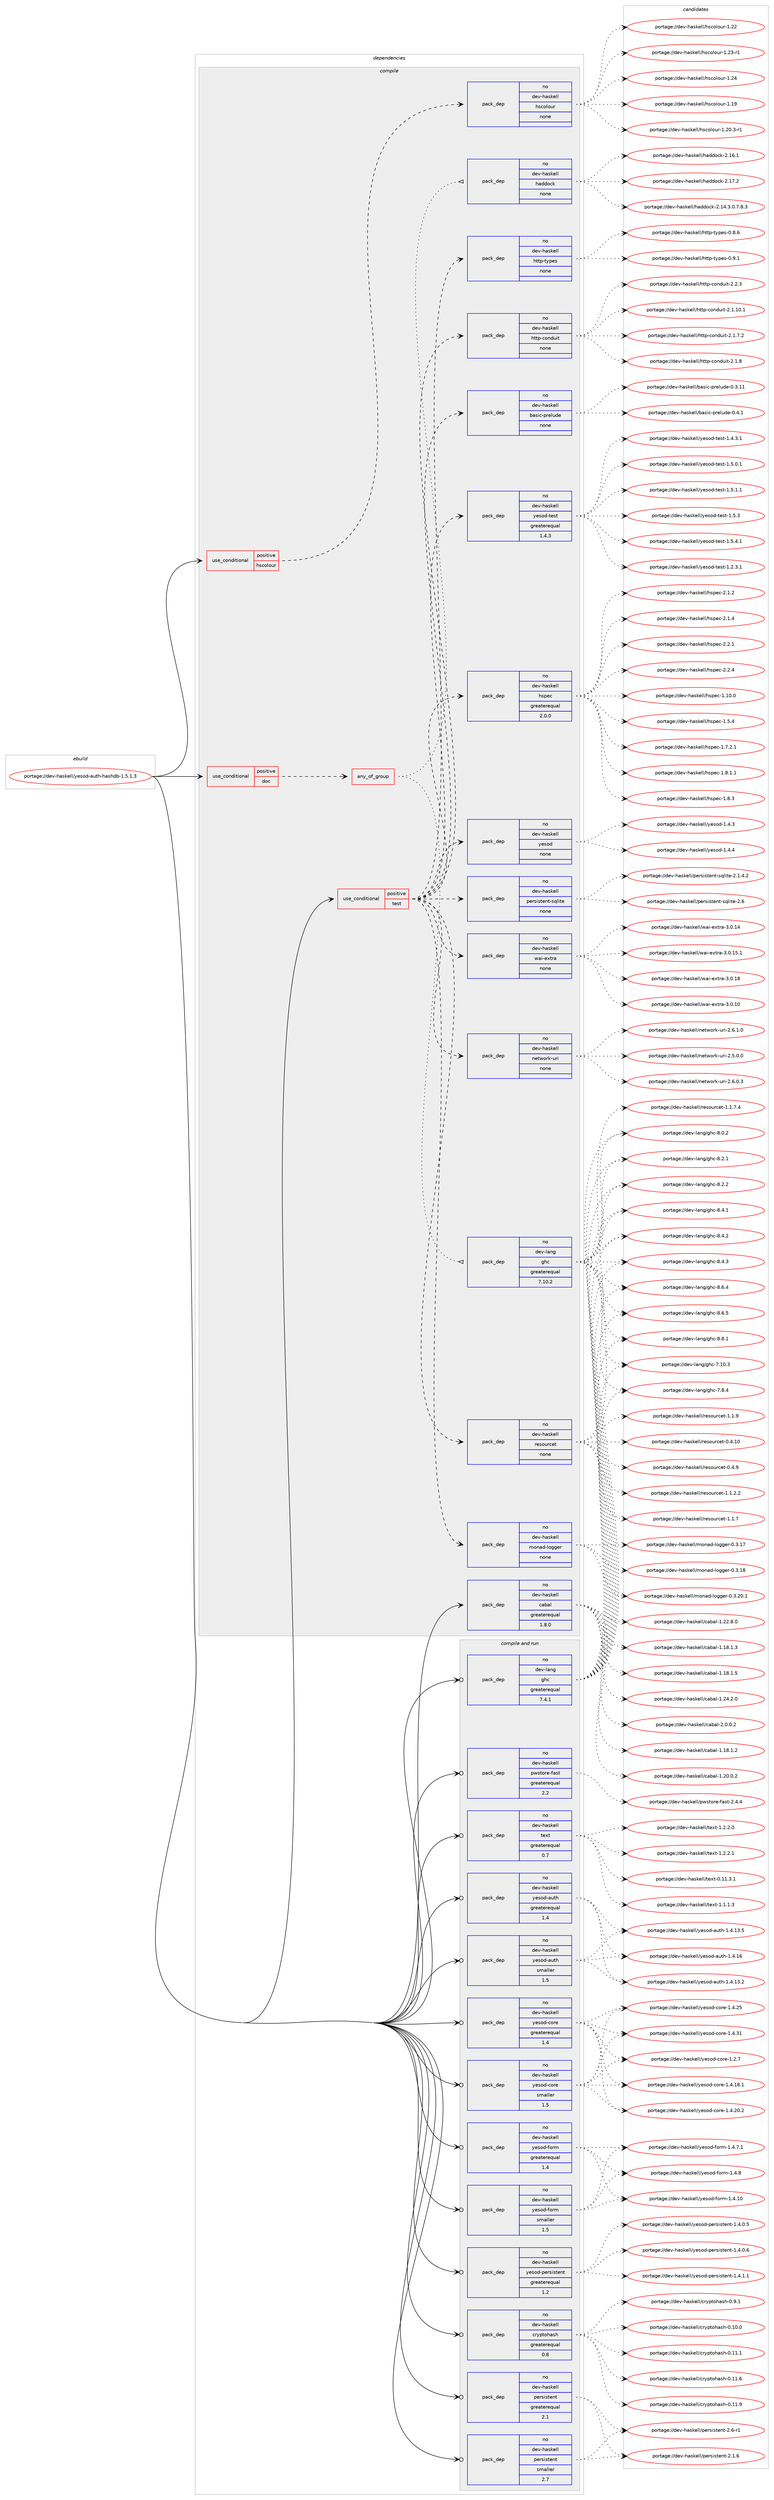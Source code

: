 digraph prolog {

# *************
# Graph options
# *************

newrank=true;
concentrate=true;
compound=true;
graph [rankdir=LR,fontname=Helvetica,fontsize=10,ranksep=1.5];#, ranksep=2.5, nodesep=0.2];
edge  [arrowhead=vee];
node  [fontname=Helvetica,fontsize=10];

# **********
# The ebuild
# **********

subgraph cluster_leftcol {
color=gray;
rank=same;
label=<<i>ebuild</i>>;
id [label="portage://dev-haskell/yesod-auth-hashdb-1.5.1.3", color=red, width=4, href="../dev-haskell/yesod-auth-hashdb-1.5.1.3.svg"];
}

# ****************
# The dependencies
# ****************

subgraph cluster_midcol {
color=gray;
label=<<i>dependencies</i>>;
subgraph cluster_compile {
fillcolor="#eeeeee";
style=filled;
label=<<i>compile</i>>;
subgraph cond17787 {
dependency84401 [label=<<TABLE BORDER="0" CELLBORDER="1" CELLSPACING="0" CELLPADDING="4"><TR><TD ROWSPAN="3" CELLPADDING="10">use_conditional</TD></TR><TR><TD>positive</TD></TR><TR><TD>doc</TD></TR></TABLE>>, shape=none, color=red];
subgraph any2613 {
dependency84402 [label=<<TABLE BORDER="0" CELLBORDER="1" CELLSPACING="0" CELLPADDING="4"><TR><TD CELLPADDING="10">any_of_group</TD></TR></TABLE>>, shape=none, color=red];subgraph pack63944 {
dependency84403 [label=<<TABLE BORDER="0" CELLBORDER="1" CELLSPACING="0" CELLPADDING="4" WIDTH="220"><TR><TD ROWSPAN="6" CELLPADDING="30">pack_dep</TD></TR><TR><TD WIDTH="110">no</TD></TR><TR><TD>dev-haskell</TD></TR><TR><TD>haddock</TD></TR><TR><TD>none</TD></TR><TR><TD></TD></TR></TABLE>>, shape=none, color=blue];
}
dependency84402:e -> dependency84403:w [weight=20,style="dotted",arrowhead="oinv"];
subgraph pack63945 {
dependency84404 [label=<<TABLE BORDER="0" CELLBORDER="1" CELLSPACING="0" CELLPADDING="4" WIDTH="220"><TR><TD ROWSPAN="6" CELLPADDING="30">pack_dep</TD></TR><TR><TD WIDTH="110">no</TD></TR><TR><TD>dev-lang</TD></TR><TR><TD>ghc</TD></TR><TR><TD>greaterequal</TD></TR><TR><TD>7.10.2</TD></TR></TABLE>>, shape=none, color=blue];
}
dependency84402:e -> dependency84404:w [weight=20,style="dotted",arrowhead="oinv"];
}
dependency84401:e -> dependency84402:w [weight=20,style="dashed",arrowhead="vee"];
}
id:e -> dependency84401:w [weight=20,style="solid",arrowhead="vee"];
subgraph cond17788 {
dependency84405 [label=<<TABLE BORDER="0" CELLBORDER="1" CELLSPACING="0" CELLPADDING="4"><TR><TD ROWSPAN="3" CELLPADDING="10">use_conditional</TD></TR><TR><TD>positive</TD></TR><TR><TD>hscolour</TD></TR></TABLE>>, shape=none, color=red];
subgraph pack63946 {
dependency84406 [label=<<TABLE BORDER="0" CELLBORDER="1" CELLSPACING="0" CELLPADDING="4" WIDTH="220"><TR><TD ROWSPAN="6" CELLPADDING="30">pack_dep</TD></TR><TR><TD WIDTH="110">no</TD></TR><TR><TD>dev-haskell</TD></TR><TR><TD>hscolour</TD></TR><TR><TD>none</TD></TR><TR><TD></TD></TR></TABLE>>, shape=none, color=blue];
}
dependency84405:e -> dependency84406:w [weight=20,style="dashed",arrowhead="vee"];
}
id:e -> dependency84405:w [weight=20,style="solid",arrowhead="vee"];
subgraph cond17789 {
dependency84407 [label=<<TABLE BORDER="0" CELLBORDER="1" CELLSPACING="0" CELLPADDING="4"><TR><TD ROWSPAN="3" CELLPADDING="10">use_conditional</TD></TR><TR><TD>positive</TD></TR><TR><TD>test</TD></TR></TABLE>>, shape=none, color=red];
subgraph pack63947 {
dependency84408 [label=<<TABLE BORDER="0" CELLBORDER="1" CELLSPACING="0" CELLPADDING="4" WIDTH="220"><TR><TD ROWSPAN="6" CELLPADDING="30">pack_dep</TD></TR><TR><TD WIDTH="110">no</TD></TR><TR><TD>dev-haskell</TD></TR><TR><TD>basic-prelude</TD></TR><TR><TD>none</TD></TR><TR><TD></TD></TR></TABLE>>, shape=none, color=blue];
}
dependency84407:e -> dependency84408:w [weight=20,style="dashed",arrowhead="vee"];
subgraph pack63948 {
dependency84409 [label=<<TABLE BORDER="0" CELLBORDER="1" CELLSPACING="0" CELLPADDING="4" WIDTH="220"><TR><TD ROWSPAN="6" CELLPADDING="30">pack_dep</TD></TR><TR><TD WIDTH="110">no</TD></TR><TR><TD>dev-haskell</TD></TR><TR><TD>hspec</TD></TR><TR><TD>greaterequal</TD></TR><TR><TD>2.0.0</TD></TR></TABLE>>, shape=none, color=blue];
}
dependency84407:e -> dependency84409:w [weight=20,style="dashed",arrowhead="vee"];
subgraph pack63949 {
dependency84410 [label=<<TABLE BORDER="0" CELLBORDER="1" CELLSPACING="0" CELLPADDING="4" WIDTH="220"><TR><TD ROWSPAN="6" CELLPADDING="30">pack_dep</TD></TR><TR><TD WIDTH="110">no</TD></TR><TR><TD>dev-haskell</TD></TR><TR><TD>http-conduit</TD></TR><TR><TD>none</TD></TR><TR><TD></TD></TR></TABLE>>, shape=none, color=blue];
}
dependency84407:e -> dependency84410:w [weight=20,style="dashed",arrowhead="vee"];
subgraph pack63950 {
dependency84411 [label=<<TABLE BORDER="0" CELLBORDER="1" CELLSPACING="0" CELLPADDING="4" WIDTH="220"><TR><TD ROWSPAN="6" CELLPADDING="30">pack_dep</TD></TR><TR><TD WIDTH="110">no</TD></TR><TR><TD>dev-haskell</TD></TR><TR><TD>http-types</TD></TR><TR><TD>none</TD></TR><TR><TD></TD></TR></TABLE>>, shape=none, color=blue];
}
dependency84407:e -> dependency84411:w [weight=20,style="dashed",arrowhead="vee"];
subgraph pack63951 {
dependency84412 [label=<<TABLE BORDER="0" CELLBORDER="1" CELLSPACING="0" CELLPADDING="4" WIDTH="220"><TR><TD ROWSPAN="6" CELLPADDING="30">pack_dep</TD></TR><TR><TD WIDTH="110">no</TD></TR><TR><TD>dev-haskell</TD></TR><TR><TD>monad-logger</TD></TR><TR><TD>none</TD></TR><TR><TD></TD></TR></TABLE>>, shape=none, color=blue];
}
dependency84407:e -> dependency84412:w [weight=20,style="dashed",arrowhead="vee"];
subgraph pack63952 {
dependency84413 [label=<<TABLE BORDER="0" CELLBORDER="1" CELLSPACING="0" CELLPADDING="4" WIDTH="220"><TR><TD ROWSPAN="6" CELLPADDING="30">pack_dep</TD></TR><TR><TD WIDTH="110">no</TD></TR><TR><TD>dev-haskell</TD></TR><TR><TD>network-uri</TD></TR><TR><TD>none</TD></TR><TR><TD></TD></TR></TABLE>>, shape=none, color=blue];
}
dependency84407:e -> dependency84413:w [weight=20,style="dashed",arrowhead="vee"];
subgraph pack63953 {
dependency84414 [label=<<TABLE BORDER="0" CELLBORDER="1" CELLSPACING="0" CELLPADDING="4" WIDTH="220"><TR><TD ROWSPAN="6" CELLPADDING="30">pack_dep</TD></TR><TR><TD WIDTH="110">no</TD></TR><TR><TD>dev-haskell</TD></TR><TR><TD>persistent-sqlite</TD></TR><TR><TD>none</TD></TR><TR><TD></TD></TR></TABLE>>, shape=none, color=blue];
}
dependency84407:e -> dependency84414:w [weight=20,style="dashed",arrowhead="vee"];
subgraph pack63954 {
dependency84415 [label=<<TABLE BORDER="0" CELLBORDER="1" CELLSPACING="0" CELLPADDING="4" WIDTH="220"><TR><TD ROWSPAN="6" CELLPADDING="30">pack_dep</TD></TR><TR><TD WIDTH="110">no</TD></TR><TR><TD>dev-haskell</TD></TR><TR><TD>resourcet</TD></TR><TR><TD>none</TD></TR><TR><TD></TD></TR></TABLE>>, shape=none, color=blue];
}
dependency84407:e -> dependency84415:w [weight=20,style="dashed",arrowhead="vee"];
subgraph pack63955 {
dependency84416 [label=<<TABLE BORDER="0" CELLBORDER="1" CELLSPACING="0" CELLPADDING="4" WIDTH="220"><TR><TD ROWSPAN="6" CELLPADDING="30">pack_dep</TD></TR><TR><TD WIDTH="110">no</TD></TR><TR><TD>dev-haskell</TD></TR><TR><TD>wai-extra</TD></TR><TR><TD>none</TD></TR><TR><TD></TD></TR></TABLE>>, shape=none, color=blue];
}
dependency84407:e -> dependency84416:w [weight=20,style="dashed",arrowhead="vee"];
subgraph pack63956 {
dependency84417 [label=<<TABLE BORDER="0" CELLBORDER="1" CELLSPACING="0" CELLPADDING="4" WIDTH="220"><TR><TD ROWSPAN="6" CELLPADDING="30">pack_dep</TD></TR><TR><TD WIDTH="110">no</TD></TR><TR><TD>dev-haskell</TD></TR><TR><TD>yesod</TD></TR><TR><TD>none</TD></TR><TR><TD></TD></TR></TABLE>>, shape=none, color=blue];
}
dependency84407:e -> dependency84417:w [weight=20,style="dashed",arrowhead="vee"];
subgraph pack63957 {
dependency84418 [label=<<TABLE BORDER="0" CELLBORDER="1" CELLSPACING="0" CELLPADDING="4" WIDTH="220"><TR><TD ROWSPAN="6" CELLPADDING="30">pack_dep</TD></TR><TR><TD WIDTH="110">no</TD></TR><TR><TD>dev-haskell</TD></TR><TR><TD>yesod-test</TD></TR><TR><TD>greaterequal</TD></TR><TR><TD>1.4.3</TD></TR></TABLE>>, shape=none, color=blue];
}
dependency84407:e -> dependency84418:w [weight=20,style="dashed",arrowhead="vee"];
}
id:e -> dependency84407:w [weight=20,style="solid",arrowhead="vee"];
subgraph pack63958 {
dependency84419 [label=<<TABLE BORDER="0" CELLBORDER="1" CELLSPACING="0" CELLPADDING="4" WIDTH="220"><TR><TD ROWSPAN="6" CELLPADDING="30">pack_dep</TD></TR><TR><TD WIDTH="110">no</TD></TR><TR><TD>dev-haskell</TD></TR><TR><TD>cabal</TD></TR><TR><TD>greaterequal</TD></TR><TR><TD>1.8.0</TD></TR></TABLE>>, shape=none, color=blue];
}
id:e -> dependency84419:w [weight=20,style="solid",arrowhead="vee"];
}
subgraph cluster_compileandrun {
fillcolor="#eeeeee";
style=filled;
label=<<i>compile and run</i>>;
subgraph pack63959 {
dependency84420 [label=<<TABLE BORDER="0" CELLBORDER="1" CELLSPACING="0" CELLPADDING="4" WIDTH="220"><TR><TD ROWSPAN="6" CELLPADDING="30">pack_dep</TD></TR><TR><TD WIDTH="110">no</TD></TR><TR><TD>dev-haskell</TD></TR><TR><TD>cryptohash</TD></TR><TR><TD>greaterequal</TD></TR><TR><TD>0.8</TD></TR></TABLE>>, shape=none, color=blue];
}
id:e -> dependency84420:w [weight=20,style="solid",arrowhead="odotvee"];
subgraph pack63960 {
dependency84421 [label=<<TABLE BORDER="0" CELLBORDER="1" CELLSPACING="0" CELLPADDING="4" WIDTH="220"><TR><TD ROWSPAN="6" CELLPADDING="30">pack_dep</TD></TR><TR><TD WIDTH="110">no</TD></TR><TR><TD>dev-haskell</TD></TR><TR><TD>persistent</TD></TR><TR><TD>greaterequal</TD></TR><TR><TD>2.1</TD></TR></TABLE>>, shape=none, color=blue];
}
id:e -> dependency84421:w [weight=20,style="solid",arrowhead="odotvee"];
subgraph pack63961 {
dependency84422 [label=<<TABLE BORDER="0" CELLBORDER="1" CELLSPACING="0" CELLPADDING="4" WIDTH="220"><TR><TD ROWSPAN="6" CELLPADDING="30">pack_dep</TD></TR><TR><TD WIDTH="110">no</TD></TR><TR><TD>dev-haskell</TD></TR><TR><TD>persistent</TD></TR><TR><TD>smaller</TD></TR><TR><TD>2.7</TD></TR></TABLE>>, shape=none, color=blue];
}
id:e -> dependency84422:w [weight=20,style="solid",arrowhead="odotvee"];
subgraph pack63962 {
dependency84423 [label=<<TABLE BORDER="0" CELLBORDER="1" CELLSPACING="0" CELLPADDING="4" WIDTH="220"><TR><TD ROWSPAN="6" CELLPADDING="30">pack_dep</TD></TR><TR><TD WIDTH="110">no</TD></TR><TR><TD>dev-haskell</TD></TR><TR><TD>pwstore-fast</TD></TR><TR><TD>greaterequal</TD></TR><TR><TD>2.2</TD></TR></TABLE>>, shape=none, color=blue];
}
id:e -> dependency84423:w [weight=20,style="solid",arrowhead="odotvee"];
subgraph pack63963 {
dependency84424 [label=<<TABLE BORDER="0" CELLBORDER="1" CELLSPACING="0" CELLPADDING="4" WIDTH="220"><TR><TD ROWSPAN="6" CELLPADDING="30">pack_dep</TD></TR><TR><TD WIDTH="110">no</TD></TR><TR><TD>dev-haskell</TD></TR><TR><TD>text</TD></TR><TR><TD>greaterequal</TD></TR><TR><TD>0.7</TD></TR></TABLE>>, shape=none, color=blue];
}
id:e -> dependency84424:w [weight=20,style="solid",arrowhead="odotvee"];
subgraph pack63964 {
dependency84425 [label=<<TABLE BORDER="0" CELLBORDER="1" CELLSPACING="0" CELLPADDING="4" WIDTH="220"><TR><TD ROWSPAN="6" CELLPADDING="30">pack_dep</TD></TR><TR><TD WIDTH="110">no</TD></TR><TR><TD>dev-haskell</TD></TR><TR><TD>yesod-auth</TD></TR><TR><TD>greaterequal</TD></TR><TR><TD>1.4</TD></TR></TABLE>>, shape=none, color=blue];
}
id:e -> dependency84425:w [weight=20,style="solid",arrowhead="odotvee"];
subgraph pack63965 {
dependency84426 [label=<<TABLE BORDER="0" CELLBORDER="1" CELLSPACING="0" CELLPADDING="4" WIDTH="220"><TR><TD ROWSPAN="6" CELLPADDING="30">pack_dep</TD></TR><TR><TD WIDTH="110">no</TD></TR><TR><TD>dev-haskell</TD></TR><TR><TD>yesod-auth</TD></TR><TR><TD>smaller</TD></TR><TR><TD>1.5</TD></TR></TABLE>>, shape=none, color=blue];
}
id:e -> dependency84426:w [weight=20,style="solid",arrowhead="odotvee"];
subgraph pack63966 {
dependency84427 [label=<<TABLE BORDER="0" CELLBORDER="1" CELLSPACING="0" CELLPADDING="4" WIDTH="220"><TR><TD ROWSPAN="6" CELLPADDING="30">pack_dep</TD></TR><TR><TD WIDTH="110">no</TD></TR><TR><TD>dev-haskell</TD></TR><TR><TD>yesod-core</TD></TR><TR><TD>greaterequal</TD></TR><TR><TD>1.4</TD></TR></TABLE>>, shape=none, color=blue];
}
id:e -> dependency84427:w [weight=20,style="solid",arrowhead="odotvee"];
subgraph pack63967 {
dependency84428 [label=<<TABLE BORDER="0" CELLBORDER="1" CELLSPACING="0" CELLPADDING="4" WIDTH="220"><TR><TD ROWSPAN="6" CELLPADDING="30">pack_dep</TD></TR><TR><TD WIDTH="110">no</TD></TR><TR><TD>dev-haskell</TD></TR><TR><TD>yesod-core</TD></TR><TR><TD>smaller</TD></TR><TR><TD>1.5</TD></TR></TABLE>>, shape=none, color=blue];
}
id:e -> dependency84428:w [weight=20,style="solid",arrowhead="odotvee"];
subgraph pack63968 {
dependency84429 [label=<<TABLE BORDER="0" CELLBORDER="1" CELLSPACING="0" CELLPADDING="4" WIDTH="220"><TR><TD ROWSPAN="6" CELLPADDING="30">pack_dep</TD></TR><TR><TD WIDTH="110">no</TD></TR><TR><TD>dev-haskell</TD></TR><TR><TD>yesod-form</TD></TR><TR><TD>greaterequal</TD></TR><TR><TD>1.4</TD></TR></TABLE>>, shape=none, color=blue];
}
id:e -> dependency84429:w [weight=20,style="solid",arrowhead="odotvee"];
subgraph pack63969 {
dependency84430 [label=<<TABLE BORDER="0" CELLBORDER="1" CELLSPACING="0" CELLPADDING="4" WIDTH="220"><TR><TD ROWSPAN="6" CELLPADDING="30">pack_dep</TD></TR><TR><TD WIDTH="110">no</TD></TR><TR><TD>dev-haskell</TD></TR><TR><TD>yesod-form</TD></TR><TR><TD>smaller</TD></TR><TR><TD>1.5</TD></TR></TABLE>>, shape=none, color=blue];
}
id:e -> dependency84430:w [weight=20,style="solid",arrowhead="odotvee"];
subgraph pack63970 {
dependency84431 [label=<<TABLE BORDER="0" CELLBORDER="1" CELLSPACING="0" CELLPADDING="4" WIDTH="220"><TR><TD ROWSPAN="6" CELLPADDING="30">pack_dep</TD></TR><TR><TD WIDTH="110">no</TD></TR><TR><TD>dev-haskell</TD></TR><TR><TD>yesod-persistent</TD></TR><TR><TD>greaterequal</TD></TR><TR><TD>1.2</TD></TR></TABLE>>, shape=none, color=blue];
}
id:e -> dependency84431:w [weight=20,style="solid",arrowhead="odotvee"];
subgraph pack63971 {
dependency84432 [label=<<TABLE BORDER="0" CELLBORDER="1" CELLSPACING="0" CELLPADDING="4" WIDTH="220"><TR><TD ROWSPAN="6" CELLPADDING="30">pack_dep</TD></TR><TR><TD WIDTH="110">no</TD></TR><TR><TD>dev-lang</TD></TR><TR><TD>ghc</TD></TR><TR><TD>greaterequal</TD></TR><TR><TD>7.4.1</TD></TR></TABLE>>, shape=none, color=blue];
}
id:e -> dependency84432:w [weight=20,style="solid",arrowhead="odotvee"];
}
subgraph cluster_run {
fillcolor="#eeeeee";
style=filled;
label=<<i>run</i>>;
}
}

# **************
# The candidates
# **************

subgraph cluster_choices {
rank=same;
color=gray;
label=<<i>candidates</i>>;

subgraph choice63944 {
color=black;
nodesep=1;
choiceportage1001011184510497115107101108108471049710010011199107455046495246514648465546564651 [label="portage://dev-haskell/haddock-2.14.3.0.7.8.3", color=red, width=4,href="../dev-haskell/haddock-2.14.3.0.7.8.3.svg"];
choiceportage100101118451049711510710110810847104971001001119910745504649544649 [label="portage://dev-haskell/haddock-2.16.1", color=red, width=4,href="../dev-haskell/haddock-2.16.1.svg"];
choiceportage100101118451049711510710110810847104971001001119910745504649554650 [label="portage://dev-haskell/haddock-2.17.2", color=red, width=4,href="../dev-haskell/haddock-2.17.2.svg"];
dependency84403:e -> choiceportage1001011184510497115107101108108471049710010011199107455046495246514648465546564651:w [style=dotted,weight="100"];
dependency84403:e -> choiceportage100101118451049711510710110810847104971001001119910745504649544649:w [style=dotted,weight="100"];
dependency84403:e -> choiceportage100101118451049711510710110810847104971001001119910745504649554650:w [style=dotted,weight="100"];
}
subgraph choice63945 {
color=black;
nodesep=1;
choiceportage1001011184510897110103471031049945554649484651 [label="portage://dev-lang/ghc-7.10.3", color=red, width=4,href="../dev-lang/ghc-7.10.3.svg"];
choiceportage10010111845108971101034710310499455546564652 [label="portage://dev-lang/ghc-7.8.4", color=red, width=4,href="../dev-lang/ghc-7.8.4.svg"];
choiceportage10010111845108971101034710310499455646484650 [label="portage://dev-lang/ghc-8.0.2", color=red, width=4,href="../dev-lang/ghc-8.0.2.svg"];
choiceportage10010111845108971101034710310499455646504649 [label="portage://dev-lang/ghc-8.2.1", color=red, width=4,href="../dev-lang/ghc-8.2.1.svg"];
choiceportage10010111845108971101034710310499455646504650 [label="portage://dev-lang/ghc-8.2.2", color=red, width=4,href="../dev-lang/ghc-8.2.2.svg"];
choiceportage10010111845108971101034710310499455646524649 [label="portage://dev-lang/ghc-8.4.1", color=red, width=4,href="../dev-lang/ghc-8.4.1.svg"];
choiceportage10010111845108971101034710310499455646524650 [label="portage://dev-lang/ghc-8.4.2", color=red, width=4,href="../dev-lang/ghc-8.4.2.svg"];
choiceportage10010111845108971101034710310499455646524651 [label="portage://dev-lang/ghc-8.4.3", color=red, width=4,href="../dev-lang/ghc-8.4.3.svg"];
choiceportage10010111845108971101034710310499455646544652 [label="portage://dev-lang/ghc-8.6.4", color=red, width=4,href="../dev-lang/ghc-8.6.4.svg"];
choiceportage10010111845108971101034710310499455646544653 [label="portage://dev-lang/ghc-8.6.5", color=red, width=4,href="../dev-lang/ghc-8.6.5.svg"];
choiceportage10010111845108971101034710310499455646564649 [label="portage://dev-lang/ghc-8.8.1", color=red, width=4,href="../dev-lang/ghc-8.8.1.svg"];
dependency84404:e -> choiceportage1001011184510897110103471031049945554649484651:w [style=dotted,weight="100"];
dependency84404:e -> choiceportage10010111845108971101034710310499455546564652:w [style=dotted,weight="100"];
dependency84404:e -> choiceportage10010111845108971101034710310499455646484650:w [style=dotted,weight="100"];
dependency84404:e -> choiceportage10010111845108971101034710310499455646504649:w [style=dotted,weight="100"];
dependency84404:e -> choiceportage10010111845108971101034710310499455646504650:w [style=dotted,weight="100"];
dependency84404:e -> choiceportage10010111845108971101034710310499455646524649:w [style=dotted,weight="100"];
dependency84404:e -> choiceportage10010111845108971101034710310499455646524650:w [style=dotted,weight="100"];
dependency84404:e -> choiceportage10010111845108971101034710310499455646524651:w [style=dotted,weight="100"];
dependency84404:e -> choiceportage10010111845108971101034710310499455646544652:w [style=dotted,weight="100"];
dependency84404:e -> choiceportage10010111845108971101034710310499455646544653:w [style=dotted,weight="100"];
dependency84404:e -> choiceportage10010111845108971101034710310499455646564649:w [style=dotted,weight="100"];
}
subgraph choice63946 {
color=black;
nodesep=1;
choiceportage100101118451049711510710110810847104115991111081111171144549464957 [label="portage://dev-haskell/hscolour-1.19", color=red, width=4,href="../dev-haskell/hscolour-1.19.svg"];
choiceportage10010111845104971151071011081084710411599111108111117114454946504846514511449 [label="portage://dev-haskell/hscolour-1.20.3-r1", color=red, width=4,href="../dev-haskell/hscolour-1.20.3-r1.svg"];
choiceportage100101118451049711510710110810847104115991111081111171144549465050 [label="portage://dev-haskell/hscolour-1.22", color=red, width=4,href="../dev-haskell/hscolour-1.22.svg"];
choiceportage1001011184510497115107101108108471041159911110811111711445494650514511449 [label="portage://dev-haskell/hscolour-1.23-r1", color=red, width=4,href="../dev-haskell/hscolour-1.23-r1.svg"];
choiceportage100101118451049711510710110810847104115991111081111171144549465052 [label="portage://dev-haskell/hscolour-1.24", color=red, width=4,href="../dev-haskell/hscolour-1.24.svg"];
dependency84406:e -> choiceportage100101118451049711510710110810847104115991111081111171144549464957:w [style=dotted,weight="100"];
dependency84406:e -> choiceportage10010111845104971151071011081084710411599111108111117114454946504846514511449:w [style=dotted,weight="100"];
dependency84406:e -> choiceportage100101118451049711510710110810847104115991111081111171144549465050:w [style=dotted,weight="100"];
dependency84406:e -> choiceportage1001011184510497115107101108108471041159911110811111711445494650514511449:w [style=dotted,weight="100"];
dependency84406:e -> choiceportage100101118451049711510710110810847104115991111081111171144549465052:w [style=dotted,weight="100"];
}
subgraph choice63947 {
color=black;
nodesep=1;
choiceportage1001011184510497115107101108108479897115105994511211410110811710010145484651464949 [label="portage://dev-haskell/basic-prelude-0.3.11", color=red, width=4,href="../dev-haskell/basic-prelude-0.3.11.svg"];
choiceportage10010111845104971151071011081084798971151059945112114101108117100101454846524649 [label="portage://dev-haskell/basic-prelude-0.4.1", color=red, width=4,href="../dev-haskell/basic-prelude-0.4.1.svg"];
dependency84408:e -> choiceportage1001011184510497115107101108108479897115105994511211410110811710010145484651464949:w [style=dotted,weight="100"];
dependency84408:e -> choiceportage10010111845104971151071011081084798971151059945112114101108117100101454846524649:w [style=dotted,weight="100"];
}
subgraph choice63948 {
color=black;
nodesep=1;
choiceportage1001011184510497115107101108108471041151121019945494649484648 [label="portage://dev-haskell/hspec-1.10.0", color=red, width=4,href="../dev-haskell/hspec-1.10.0.svg"];
choiceportage10010111845104971151071011081084710411511210199454946534652 [label="portage://dev-haskell/hspec-1.5.4", color=red, width=4,href="../dev-haskell/hspec-1.5.4.svg"];
choiceportage100101118451049711510710110810847104115112101994549465546504649 [label="portage://dev-haskell/hspec-1.7.2.1", color=red, width=4,href="../dev-haskell/hspec-1.7.2.1.svg"];
choiceportage100101118451049711510710110810847104115112101994549465646494649 [label="portage://dev-haskell/hspec-1.8.1.1", color=red, width=4,href="../dev-haskell/hspec-1.8.1.1.svg"];
choiceportage10010111845104971151071011081084710411511210199454946564651 [label="portage://dev-haskell/hspec-1.8.3", color=red, width=4,href="../dev-haskell/hspec-1.8.3.svg"];
choiceportage10010111845104971151071011081084710411511210199455046494650 [label="portage://dev-haskell/hspec-2.1.2", color=red, width=4,href="../dev-haskell/hspec-2.1.2.svg"];
choiceportage10010111845104971151071011081084710411511210199455046494652 [label="portage://dev-haskell/hspec-2.1.4", color=red, width=4,href="../dev-haskell/hspec-2.1.4.svg"];
choiceportage10010111845104971151071011081084710411511210199455046504649 [label="portage://dev-haskell/hspec-2.2.1", color=red, width=4,href="../dev-haskell/hspec-2.2.1.svg"];
choiceportage10010111845104971151071011081084710411511210199455046504652 [label="portage://dev-haskell/hspec-2.2.4", color=red, width=4,href="../dev-haskell/hspec-2.2.4.svg"];
dependency84409:e -> choiceportage1001011184510497115107101108108471041151121019945494649484648:w [style=dotted,weight="100"];
dependency84409:e -> choiceportage10010111845104971151071011081084710411511210199454946534652:w [style=dotted,weight="100"];
dependency84409:e -> choiceportage100101118451049711510710110810847104115112101994549465546504649:w [style=dotted,weight="100"];
dependency84409:e -> choiceportage100101118451049711510710110810847104115112101994549465646494649:w [style=dotted,weight="100"];
dependency84409:e -> choiceportage10010111845104971151071011081084710411511210199454946564651:w [style=dotted,weight="100"];
dependency84409:e -> choiceportage10010111845104971151071011081084710411511210199455046494650:w [style=dotted,weight="100"];
dependency84409:e -> choiceportage10010111845104971151071011081084710411511210199455046494652:w [style=dotted,weight="100"];
dependency84409:e -> choiceportage10010111845104971151071011081084710411511210199455046504649:w [style=dotted,weight="100"];
dependency84409:e -> choiceportage10010111845104971151071011081084710411511210199455046504652:w [style=dotted,weight="100"];
}
subgraph choice63949 {
color=black;
nodesep=1;
choiceportage1001011184510497115107101108108471041161161124599111110100117105116455046494649484649 [label="portage://dev-haskell/http-conduit-2.1.10.1", color=red, width=4,href="../dev-haskell/http-conduit-2.1.10.1.svg"];
choiceportage10010111845104971151071011081084710411611611245991111101001171051164550464946554650 [label="portage://dev-haskell/http-conduit-2.1.7.2", color=red, width=4,href="../dev-haskell/http-conduit-2.1.7.2.svg"];
choiceportage1001011184510497115107101108108471041161161124599111110100117105116455046494656 [label="portage://dev-haskell/http-conduit-2.1.8", color=red, width=4,href="../dev-haskell/http-conduit-2.1.8.svg"];
choiceportage1001011184510497115107101108108471041161161124599111110100117105116455046504651 [label="portage://dev-haskell/http-conduit-2.2.3", color=red, width=4,href="../dev-haskell/http-conduit-2.2.3.svg"];
dependency84410:e -> choiceportage1001011184510497115107101108108471041161161124599111110100117105116455046494649484649:w [style=dotted,weight="100"];
dependency84410:e -> choiceportage10010111845104971151071011081084710411611611245991111101001171051164550464946554650:w [style=dotted,weight="100"];
dependency84410:e -> choiceportage1001011184510497115107101108108471041161161124599111110100117105116455046494656:w [style=dotted,weight="100"];
dependency84410:e -> choiceportage1001011184510497115107101108108471041161161124599111110100117105116455046504651:w [style=dotted,weight="100"];
}
subgraph choice63950 {
color=black;
nodesep=1;
choiceportage10010111845104971151071011081084710411611611245116121112101115454846564654 [label="portage://dev-haskell/http-types-0.8.6", color=red, width=4,href="../dev-haskell/http-types-0.8.6.svg"];
choiceportage10010111845104971151071011081084710411611611245116121112101115454846574649 [label="portage://dev-haskell/http-types-0.9.1", color=red, width=4,href="../dev-haskell/http-types-0.9.1.svg"];
dependency84411:e -> choiceportage10010111845104971151071011081084710411611611245116121112101115454846564654:w [style=dotted,weight="100"];
dependency84411:e -> choiceportage10010111845104971151071011081084710411611611245116121112101115454846574649:w [style=dotted,weight="100"];
}
subgraph choice63951 {
color=black;
nodesep=1;
choiceportage100101118451049711510710110810847109111110971004510811110310310111445484651464955 [label="portage://dev-haskell/monad-logger-0.3.17", color=red, width=4,href="../dev-haskell/monad-logger-0.3.17.svg"];
choiceportage100101118451049711510710110810847109111110971004510811110310310111445484651464956 [label="portage://dev-haskell/monad-logger-0.3.18", color=red, width=4,href="../dev-haskell/monad-logger-0.3.18.svg"];
choiceportage1001011184510497115107101108108471091111109710045108111103103101114454846514650484649 [label="portage://dev-haskell/monad-logger-0.3.20.1", color=red, width=4,href="../dev-haskell/monad-logger-0.3.20.1.svg"];
dependency84412:e -> choiceportage100101118451049711510710110810847109111110971004510811110310310111445484651464955:w [style=dotted,weight="100"];
dependency84412:e -> choiceportage100101118451049711510710110810847109111110971004510811110310310111445484651464956:w [style=dotted,weight="100"];
dependency84412:e -> choiceportage1001011184510497115107101108108471091111109710045108111103103101114454846514650484649:w [style=dotted,weight="100"];
}
subgraph choice63952 {
color=black;
nodesep=1;
choiceportage100101118451049711510710110810847110101116119111114107451171141054550465346484648 [label="portage://dev-haskell/network-uri-2.5.0.0", color=red, width=4,href="../dev-haskell/network-uri-2.5.0.0.svg"];
choiceportage100101118451049711510710110810847110101116119111114107451171141054550465446484651 [label="portage://dev-haskell/network-uri-2.6.0.3", color=red, width=4,href="../dev-haskell/network-uri-2.6.0.3.svg"];
choiceportage100101118451049711510710110810847110101116119111114107451171141054550465446494648 [label="portage://dev-haskell/network-uri-2.6.1.0", color=red, width=4,href="../dev-haskell/network-uri-2.6.1.0.svg"];
dependency84413:e -> choiceportage100101118451049711510710110810847110101116119111114107451171141054550465346484648:w [style=dotted,weight="100"];
dependency84413:e -> choiceportage100101118451049711510710110810847110101116119111114107451171141054550465446484651:w [style=dotted,weight="100"];
dependency84413:e -> choiceportage100101118451049711510710110810847110101116119111114107451171141054550465446494648:w [style=dotted,weight="100"];
}
subgraph choice63953 {
color=black;
nodesep=1;
choiceportage100101118451049711510710110810847112101114115105115116101110116451151131081051161014550464946524650 [label="portage://dev-haskell/persistent-sqlite-2.1.4.2", color=red, width=4,href="../dev-haskell/persistent-sqlite-2.1.4.2.svg"];
choiceportage1001011184510497115107101108108471121011141151051151161011101164511511310810511610145504654 [label="portage://dev-haskell/persistent-sqlite-2.6", color=red, width=4,href="../dev-haskell/persistent-sqlite-2.6.svg"];
dependency84414:e -> choiceportage100101118451049711510710110810847112101114115105115116101110116451151131081051161014550464946524650:w [style=dotted,weight="100"];
dependency84414:e -> choiceportage1001011184510497115107101108108471121011141151051151161011101164511511310810511610145504654:w [style=dotted,weight="100"];
}
subgraph choice63954 {
color=black;
nodesep=1;
choiceportage1001011184510497115107101108108471141011151111171149910111645484652464948 [label="portage://dev-haskell/resourcet-0.4.10", color=red, width=4,href="../dev-haskell/resourcet-0.4.10.svg"];
choiceportage10010111845104971151071011081084711410111511111711499101116454846524657 [label="portage://dev-haskell/resourcet-0.4.9", color=red, width=4,href="../dev-haskell/resourcet-0.4.9.svg"];
choiceportage100101118451049711510710110810847114101115111117114991011164549464946504650 [label="portage://dev-haskell/resourcet-1.1.2.2", color=red, width=4,href="../dev-haskell/resourcet-1.1.2.2.svg"];
choiceportage10010111845104971151071011081084711410111511111711499101116454946494655 [label="portage://dev-haskell/resourcet-1.1.7", color=red, width=4,href="../dev-haskell/resourcet-1.1.7.svg"];
choiceportage100101118451049711510710110810847114101115111117114991011164549464946554652 [label="portage://dev-haskell/resourcet-1.1.7.4", color=red, width=4,href="../dev-haskell/resourcet-1.1.7.4.svg"];
choiceportage10010111845104971151071011081084711410111511111711499101116454946494657 [label="portage://dev-haskell/resourcet-1.1.9", color=red, width=4,href="../dev-haskell/resourcet-1.1.9.svg"];
dependency84415:e -> choiceportage1001011184510497115107101108108471141011151111171149910111645484652464948:w [style=dotted,weight="100"];
dependency84415:e -> choiceportage10010111845104971151071011081084711410111511111711499101116454846524657:w [style=dotted,weight="100"];
dependency84415:e -> choiceportage100101118451049711510710110810847114101115111117114991011164549464946504650:w [style=dotted,weight="100"];
dependency84415:e -> choiceportage10010111845104971151071011081084711410111511111711499101116454946494655:w [style=dotted,weight="100"];
dependency84415:e -> choiceportage100101118451049711510710110810847114101115111117114991011164549464946554652:w [style=dotted,weight="100"];
dependency84415:e -> choiceportage10010111845104971151071011081084711410111511111711499101116454946494657:w [style=dotted,weight="100"];
}
subgraph choice63955 {
color=black;
nodesep=1;
choiceportage10010111845104971151071011081084711997105451011201161149745514648464948 [label="portage://dev-haskell/wai-extra-3.0.10", color=red, width=4,href="../dev-haskell/wai-extra-3.0.10.svg"];
choiceportage10010111845104971151071011081084711997105451011201161149745514648464952 [label="portage://dev-haskell/wai-extra-3.0.14", color=red, width=4,href="../dev-haskell/wai-extra-3.0.14.svg"];
choiceportage100101118451049711510710110810847119971054510112011611497455146484649534649 [label="portage://dev-haskell/wai-extra-3.0.15.1", color=red, width=4,href="../dev-haskell/wai-extra-3.0.15.1.svg"];
choiceportage10010111845104971151071011081084711997105451011201161149745514648464956 [label="portage://dev-haskell/wai-extra-3.0.18", color=red, width=4,href="../dev-haskell/wai-extra-3.0.18.svg"];
dependency84416:e -> choiceportage10010111845104971151071011081084711997105451011201161149745514648464948:w [style=dotted,weight="100"];
dependency84416:e -> choiceportage10010111845104971151071011081084711997105451011201161149745514648464952:w [style=dotted,weight="100"];
dependency84416:e -> choiceportage100101118451049711510710110810847119971054510112011611497455146484649534649:w [style=dotted,weight="100"];
dependency84416:e -> choiceportage10010111845104971151071011081084711997105451011201161149745514648464956:w [style=dotted,weight="100"];
}
subgraph choice63956 {
color=black;
nodesep=1;
choiceportage100101118451049711510710110810847121101115111100454946524651 [label="portage://dev-haskell/yesod-1.4.3", color=red, width=4,href="../dev-haskell/yesod-1.4.3.svg"];
choiceportage100101118451049711510710110810847121101115111100454946524652 [label="portage://dev-haskell/yesod-1.4.4", color=red, width=4,href="../dev-haskell/yesod-1.4.4.svg"];
dependency84417:e -> choiceportage100101118451049711510710110810847121101115111100454946524651:w [style=dotted,weight="100"];
dependency84417:e -> choiceportage100101118451049711510710110810847121101115111100454946524652:w [style=dotted,weight="100"];
}
subgraph choice63957 {
color=black;
nodesep=1;
choiceportage100101118451049711510710110810847121101115111100451161011151164549465046514649 [label="portage://dev-haskell/yesod-test-1.2.3.1", color=red, width=4,href="../dev-haskell/yesod-test-1.2.3.1.svg"];
choiceportage100101118451049711510710110810847121101115111100451161011151164549465246514649 [label="portage://dev-haskell/yesod-test-1.4.3.1", color=red, width=4,href="../dev-haskell/yesod-test-1.4.3.1.svg"];
choiceportage100101118451049711510710110810847121101115111100451161011151164549465346484649 [label="portage://dev-haskell/yesod-test-1.5.0.1", color=red, width=4,href="../dev-haskell/yesod-test-1.5.0.1.svg"];
choiceportage100101118451049711510710110810847121101115111100451161011151164549465346494649 [label="portage://dev-haskell/yesod-test-1.5.1.1", color=red, width=4,href="../dev-haskell/yesod-test-1.5.1.1.svg"];
choiceportage10010111845104971151071011081084712110111511110045116101115116454946534651 [label="portage://dev-haskell/yesod-test-1.5.3", color=red, width=4,href="../dev-haskell/yesod-test-1.5.3.svg"];
choiceportage100101118451049711510710110810847121101115111100451161011151164549465346524649 [label="portage://dev-haskell/yesod-test-1.5.4.1", color=red, width=4,href="../dev-haskell/yesod-test-1.5.4.1.svg"];
dependency84418:e -> choiceportage100101118451049711510710110810847121101115111100451161011151164549465046514649:w [style=dotted,weight="100"];
dependency84418:e -> choiceportage100101118451049711510710110810847121101115111100451161011151164549465246514649:w [style=dotted,weight="100"];
dependency84418:e -> choiceportage100101118451049711510710110810847121101115111100451161011151164549465346484649:w [style=dotted,weight="100"];
dependency84418:e -> choiceportage100101118451049711510710110810847121101115111100451161011151164549465346494649:w [style=dotted,weight="100"];
dependency84418:e -> choiceportage10010111845104971151071011081084712110111511110045116101115116454946534651:w [style=dotted,weight="100"];
dependency84418:e -> choiceportage100101118451049711510710110810847121101115111100451161011151164549465346524649:w [style=dotted,weight="100"];
}
subgraph choice63958 {
color=black;
nodesep=1;
choiceportage10010111845104971151071011081084799979897108454946495646494650 [label="portage://dev-haskell/cabal-1.18.1.2", color=red, width=4,href="../dev-haskell/cabal-1.18.1.2.svg"];
choiceportage10010111845104971151071011081084799979897108454946495646494651 [label="portage://dev-haskell/cabal-1.18.1.3", color=red, width=4,href="../dev-haskell/cabal-1.18.1.3.svg"];
choiceportage10010111845104971151071011081084799979897108454946495646494653 [label="portage://dev-haskell/cabal-1.18.1.5", color=red, width=4,href="../dev-haskell/cabal-1.18.1.5.svg"];
choiceportage10010111845104971151071011081084799979897108454946504846484650 [label="portage://dev-haskell/cabal-1.20.0.2", color=red, width=4,href="../dev-haskell/cabal-1.20.0.2.svg"];
choiceportage10010111845104971151071011081084799979897108454946505046564648 [label="portage://dev-haskell/cabal-1.22.8.0", color=red, width=4,href="../dev-haskell/cabal-1.22.8.0.svg"];
choiceportage10010111845104971151071011081084799979897108454946505246504648 [label="portage://dev-haskell/cabal-1.24.2.0", color=red, width=4,href="../dev-haskell/cabal-1.24.2.0.svg"];
choiceportage100101118451049711510710110810847999798971084550464846484650 [label="portage://dev-haskell/cabal-2.0.0.2", color=red, width=4,href="../dev-haskell/cabal-2.0.0.2.svg"];
dependency84419:e -> choiceportage10010111845104971151071011081084799979897108454946495646494650:w [style=dotted,weight="100"];
dependency84419:e -> choiceportage10010111845104971151071011081084799979897108454946495646494651:w [style=dotted,weight="100"];
dependency84419:e -> choiceportage10010111845104971151071011081084799979897108454946495646494653:w [style=dotted,weight="100"];
dependency84419:e -> choiceportage10010111845104971151071011081084799979897108454946504846484650:w [style=dotted,weight="100"];
dependency84419:e -> choiceportage10010111845104971151071011081084799979897108454946505046564648:w [style=dotted,weight="100"];
dependency84419:e -> choiceportage10010111845104971151071011081084799979897108454946505246504648:w [style=dotted,weight="100"];
dependency84419:e -> choiceportage100101118451049711510710110810847999798971084550464846484650:w [style=dotted,weight="100"];
}
subgraph choice63959 {
color=black;
nodesep=1;
choiceportage100101118451049711510710110810847991141211121161111049711510445484649484648 [label="portage://dev-haskell/cryptohash-0.10.0", color=red, width=4,href="../dev-haskell/cryptohash-0.10.0.svg"];
choiceportage100101118451049711510710110810847991141211121161111049711510445484649494649 [label="portage://dev-haskell/cryptohash-0.11.1", color=red, width=4,href="../dev-haskell/cryptohash-0.11.1.svg"];
choiceportage100101118451049711510710110810847991141211121161111049711510445484649494654 [label="portage://dev-haskell/cryptohash-0.11.6", color=red, width=4,href="../dev-haskell/cryptohash-0.11.6.svg"];
choiceportage100101118451049711510710110810847991141211121161111049711510445484649494657 [label="portage://dev-haskell/cryptohash-0.11.9", color=red, width=4,href="../dev-haskell/cryptohash-0.11.9.svg"];
choiceportage1001011184510497115107101108108479911412111211611110497115104454846574649 [label="portage://dev-haskell/cryptohash-0.9.1", color=red, width=4,href="../dev-haskell/cryptohash-0.9.1.svg"];
dependency84420:e -> choiceportage100101118451049711510710110810847991141211121161111049711510445484649484648:w [style=dotted,weight="100"];
dependency84420:e -> choiceportage100101118451049711510710110810847991141211121161111049711510445484649494649:w [style=dotted,weight="100"];
dependency84420:e -> choiceportage100101118451049711510710110810847991141211121161111049711510445484649494654:w [style=dotted,weight="100"];
dependency84420:e -> choiceportage100101118451049711510710110810847991141211121161111049711510445484649494657:w [style=dotted,weight="100"];
dependency84420:e -> choiceportage1001011184510497115107101108108479911412111211611110497115104454846574649:w [style=dotted,weight="100"];
}
subgraph choice63960 {
color=black;
nodesep=1;
choiceportage100101118451049711510710110810847112101114115105115116101110116455046494654 [label="portage://dev-haskell/persistent-2.1.6", color=red, width=4,href="../dev-haskell/persistent-2.1.6.svg"];
choiceportage100101118451049711510710110810847112101114115105115116101110116455046544511449 [label="portage://dev-haskell/persistent-2.6-r1", color=red, width=4,href="../dev-haskell/persistent-2.6-r1.svg"];
dependency84421:e -> choiceportage100101118451049711510710110810847112101114115105115116101110116455046494654:w [style=dotted,weight="100"];
dependency84421:e -> choiceportage100101118451049711510710110810847112101114115105115116101110116455046544511449:w [style=dotted,weight="100"];
}
subgraph choice63961 {
color=black;
nodesep=1;
choiceportage100101118451049711510710110810847112101114115105115116101110116455046494654 [label="portage://dev-haskell/persistent-2.1.6", color=red, width=4,href="../dev-haskell/persistent-2.1.6.svg"];
choiceportage100101118451049711510710110810847112101114115105115116101110116455046544511449 [label="portage://dev-haskell/persistent-2.6-r1", color=red, width=4,href="../dev-haskell/persistent-2.6-r1.svg"];
dependency84422:e -> choiceportage100101118451049711510710110810847112101114115105115116101110116455046494654:w [style=dotted,weight="100"];
dependency84422:e -> choiceportage100101118451049711510710110810847112101114115105115116101110116455046544511449:w [style=dotted,weight="100"];
}
subgraph choice63962 {
color=black;
nodesep=1;
choiceportage1001011184510497115107101108108471121191151161111141014510297115116455046524652 [label="portage://dev-haskell/pwstore-fast-2.4.4", color=red, width=4,href="../dev-haskell/pwstore-fast-2.4.4.svg"];
dependency84423:e -> choiceportage1001011184510497115107101108108471121191151161111141014510297115116455046524652:w [style=dotted,weight="100"];
}
subgraph choice63963 {
color=black;
nodesep=1;
choiceportage100101118451049711510710110810847116101120116454846494946514649 [label="portage://dev-haskell/text-0.11.3.1", color=red, width=4,href="../dev-haskell/text-0.11.3.1.svg"];
choiceportage1001011184510497115107101108108471161011201164549464946494651 [label="portage://dev-haskell/text-1.1.1.3", color=red, width=4,href="../dev-haskell/text-1.1.1.3.svg"];
choiceportage1001011184510497115107101108108471161011201164549465046504648 [label="portage://dev-haskell/text-1.2.2.0", color=red, width=4,href="../dev-haskell/text-1.2.2.0.svg"];
choiceportage1001011184510497115107101108108471161011201164549465046504649 [label="portage://dev-haskell/text-1.2.2.1", color=red, width=4,href="../dev-haskell/text-1.2.2.1.svg"];
dependency84424:e -> choiceportage100101118451049711510710110810847116101120116454846494946514649:w [style=dotted,weight="100"];
dependency84424:e -> choiceportage1001011184510497115107101108108471161011201164549464946494651:w [style=dotted,weight="100"];
dependency84424:e -> choiceportage1001011184510497115107101108108471161011201164549465046504648:w [style=dotted,weight="100"];
dependency84424:e -> choiceportage1001011184510497115107101108108471161011201164549465046504649:w [style=dotted,weight="100"];
}
subgraph choice63964 {
color=black;
nodesep=1;
choiceportage1001011184510497115107101108108471211011151111004597117116104454946524649514650 [label="portage://dev-haskell/yesod-auth-1.4.13.2", color=red, width=4,href="../dev-haskell/yesod-auth-1.4.13.2.svg"];
choiceportage1001011184510497115107101108108471211011151111004597117116104454946524649514653 [label="portage://dev-haskell/yesod-auth-1.4.13.5", color=red, width=4,href="../dev-haskell/yesod-auth-1.4.13.5.svg"];
choiceportage100101118451049711510710110810847121101115111100459711711610445494652464954 [label="portage://dev-haskell/yesod-auth-1.4.16", color=red, width=4,href="../dev-haskell/yesod-auth-1.4.16.svg"];
dependency84425:e -> choiceportage1001011184510497115107101108108471211011151111004597117116104454946524649514650:w [style=dotted,weight="100"];
dependency84425:e -> choiceportage1001011184510497115107101108108471211011151111004597117116104454946524649514653:w [style=dotted,weight="100"];
dependency84425:e -> choiceportage100101118451049711510710110810847121101115111100459711711610445494652464954:w [style=dotted,weight="100"];
}
subgraph choice63965 {
color=black;
nodesep=1;
choiceportage1001011184510497115107101108108471211011151111004597117116104454946524649514650 [label="portage://dev-haskell/yesod-auth-1.4.13.2", color=red, width=4,href="../dev-haskell/yesod-auth-1.4.13.2.svg"];
choiceportage1001011184510497115107101108108471211011151111004597117116104454946524649514653 [label="portage://dev-haskell/yesod-auth-1.4.13.5", color=red, width=4,href="../dev-haskell/yesod-auth-1.4.13.5.svg"];
choiceportage100101118451049711510710110810847121101115111100459711711610445494652464954 [label="portage://dev-haskell/yesod-auth-1.4.16", color=red, width=4,href="../dev-haskell/yesod-auth-1.4.16.svg"];
dependency84426:e -> choiceportage1001011184510497115107101108108471211011151111004597117116104454946524649514650:w [style=dotted,weight="100"];
dependency84426:e -> choiceportage1001011184510497115107101108108471211011151111004597117116104454946524649514653:w [style=dotted,weight="100"];
dependency84426:e -> choiceportage100101118451049711510710110810847121101115111100459711711610445494652464954:w [style=dotted,weight="100"];
}
subgraph choice63966 {
color=black;
nodesep=1;
choiceportage1001011184510497115107101108108471211011151111004599111114101454946504655 [label="portage://dev-haskell/yesod-core-1.2.7", color=red, width=4,href="../dev-haskell/yesod-core-1.2.7.svg"];
choiceportage1001011184510497115107101108108471211011151111004599111114101454946524649564649 [label="portage://dev-haskell/yesod-core-1.4.18.1", color=red, width=4,href="../dev-haskell/yesod-core-1.4.18.1.svg"];
choiceportage1001011184510497115107101108108471211011151111004599111114101454946524650484650 [label="portage://dev-haskell/yesod-core-1.4.20.2", color=red, width=4,href="../dev-haskell/yesod-core-1.4.20.2.svg"];
choiceportage100101118451049711510710110810847121101115111100459911111410145494652465053 [label="portage://dev-haskell/yesod-core-1.4.25", color=red, width=4,href="../dev-haskell/yesod-core-1.4.25.svg"];
choiceportage100101118451049711510710110810847121101115111100459911111410145494652465149 [label="portage://dev-haskell/yesod-core-1.4.31", color=red, width=4,href="../dev-haskell/yesod-core-1.4.31.svg"];
dependency84427:e -> choiceportage1001011184510497115107101108108471211011151111004599111114101454946504655:w [style=dotted,weight="100"];
dependency84427:e -> choiceportage1001011184510497115107101108108471211011151111004599111114101454946524649564649:w [style=dotted,weight="100"];
dependency84427:e -> choiceportage1001011184510497115107101108108471211011151111004599111114101454946524650484650:w [style=dotted,weight="100"];
dependency84427:e -> choiceportage100101118451049711510710110810847121101115111100459911111410145494652465053:w [style=dotted,weight="100"];
dependency84427:e -> choiceportage100101118451049711510710110810847121101115111100459911111410145494652465149:w [style=dotted,weight="100"];
}
subgraph choice63967 {
color=black;
nodesep=1;
choiceportage1001011184510497115107101108108471211011151111004599111114101454946504655 [label="portage://dev-haskell/yesod-core-1.2.7", color=red, width=4,href="../dev-haskell/yesod-core-1.2.7.svg"];
choiceportage1001011184510497115107101108108471211011151111004599111114101454946524649564649 [label="portage://dev-haskell/yesod-core-1.4.18.1", color=red, width=4,href="../dev-haskell/yesod-core-1.4.18.1.svg"];
choiceportage1001011184510497115107101108108471211011151111004599111114101454946524650484650 [label="portage://dev-haskell/yesod-core-1.4.20.2", color=red, width=4,href="../dev-haskell/yesod-core-1.4.20.2.svg"];
choiceportage100101118451049711510710110810847121101115111100459911111410145494652465053 [label="portage://dev-haskell/yesod-core-1.4.25", color=red, width=4,href="../dev-haskell/yesod-core-1.4.25.svg"];
choiceportage100101118451049711510710110810847121101115111100459911111410145494652465149 [label="portage://dev-haskell/yesod-core-1.4.31", color=red, width=4,href="../dev-haskell/yesod-core-1.4.31.svg"];
dependency84428:e -> choiceportage1001011184510497115107101108108471211011151111004599111114101454946504655:w [style=dotted,weight="100"];
dependency84428:e -> choiceportage1001011184510497115107101108108471211011151111004599111114101454946524649564649:w [style=dotted,weight="100"];
dependency84428:e -> choiceportage1001011184510497115107101108108471211011151111004599111114101454946524650484650:w [style=dotted,weight="100"];
dependency84428:e -> choiceportage100101118451049711510710110810847121101115111100459911111410145494652465053:w [style=dotted,weight="100"];
dependency84428:e -> choiceportage100101118451049711510710110810847121101115111100459911111410145494652465149:w [style=dotted,weight="100"];
}
subgraph choice63968 {
color=black;
nodesep=1;
choiceportage1001011184510497115107101108108471211011151111004510211111410945494652464948 [label="portage://dev-haskell/yesod-form-1.4.10", color=red, width=4,href="../dev-haskell/yesod-form-1.4.10.svg"];
choiceportage100101118451049711510710110810847121101115111100451021111141094549465246554649 [label="portage://dev-haskell/yesod-form-1.4.7.1", color=red, width=4,href="../dev-haskell/yesod-form-1.4.7.1.svg"];
choiceportage10010111845104971151071011081084712110111511110045102111114109454946524656 [label="portage://dev-haskell/yesod-form-1.4.8", color=red, width=4,href="../dev-haskell/yesod-form-1.4.8.svg"];
dependency84429:e -> choiceportage1001011184510497115107101108108471211011151111004510211111410945494652464948:w [style=dotted,weight="100"];
dependency84429:e -> choiceportage100101118451049711510710110810847121101115111100451021111141094549465246554649:w [style=dotted,weight="100"];
dependency84429:e -> choiceportage10010111845104971151071011081084712110111511110045102111114109454946524656:w [style=dotted,weight="100"];
}
subgraph choice63969 {
color=black;
nodesep=1;
choiceportage1001011184510497115107101108108471211011151111004510211111410945494652464948 [label="portage://dev-haskell/yesod-form-1.4.10", color=red, width=4,href="../dev-haskell/yesod-form-1.4.10.svg"];
choiceportage100101118451049711510710110810847121101115111100451021111141094549465246554649 [label="portage://dev-haskell/yesod-form-1.4.7.1", color=red, width=4,href="../dev-haskell/yesod-form-1.4.7.1.svg"];
choiceportage10010111845104971151071011081084712110111511110045102111114109454946524656 [label="portage://dev-haskell/yesod-form-1.4.8", color=red, width=4,href="../dev-haskell/yesod-form-1.4.8.svg"];
dependency84430:e -> choiceportage1001011184510497115107101108108471211011151111004510211111410945494652464948:w [style=dotted,weight="100"];
dependency84430:e -> choiceportage100101118451049711510710110810847121101115111100451021111141094549465246554649:w [style=dotted,weight="100"];
dependency84430:e -> choiceportage10010111845104971151071011081084712110111511110045102111114109454946524656:w [style=dotted,weight="100"];
}
subgraph choice63970 {
color=black;
nodesep=1;
choiceportage100101118451049711510710110810847121101115111100451121011141151051151161011101164549465246484653 [label="portage://dev-haskell/yesod-persistent-1.4.0.5", color=red, width=4,href="../dev-haskell/yesod-persistent-1.4.0.5.svg"];
choiceportage100101118451049711510710110810847121101115111100451121011141151051151161011101164549465246484654 [label="portage://dev-haskell/yesod-persistent-1.4.0.6", color=red, width=4,href="../dev-haskell/yesod-persistent-1.4.0.6.svg"];
choiceportage100101118451049711510710110810847121101115111100451121011141151051151161011101164549465246494649 [label="portage://dev-haskell/yesod-persistent-1.4.1.1", color=red, width=4,href="../dev-haskell/yesod-persistent-1.4.1.1.svg"];
dependency84431:e -> choiceportage100101118451049711510710110810847121101115111100451121011141151051151161011101164549465246484653:w [style=dotted,weight="100"];
dependency84431:e -> choiceportage100101118451049711510710110810847121101115111100451121011141151051151161011101164549465246484654:w [style=dotted,weight="100"];
dependency84431:e -> choiceportage100101118451049711510710110810847121101115111100451121011141151051151161011101164549465246494649:w [style=dotted,weight="100"];
}
subgraph choice63971 {
color=black;
nodesep=1;
choiceportage1001011184510897110103471031049945554649484651 [label="portage://dev-lang/ghc-7.10.3", color=red, width=4,href="../dev-lang/ghc-7.10.3.svg"];
choiceportage10010111845108971101034710310499455546564652 [label="portage://dev-lang/ghc-7.8.4", color=red, width=4,href="../dev-lang/ghc-7.8.4.svg"];
choiceportage10010111845108971101034710310499455646484650 [label="portage://dev-lang/ghc-8.0.2", color=red, width=4,href="../dev-lang/ghc-8.0.2.svg"];
choiceportage10010111845108971101034710310499455646504649 [label="portage://dev-lang/ghc-8.2.1", color=red, width=4,href="../dev-lang/ghc-8.2.1.svg"];
choiceportage10010111845108971101034710310499455646504650 [label="portage://dev-lang/ghc-8.2.2", color=red, width=4,href="../dev-lang/ghc-8.2.2.svg"];
choiceportage10010111845108971101034710310499455646524649 [label="portage://dev-lang/ghc-8.4.1", color=red, width=4,href="../dev-lang/ghc-8.4.1.svg"];
choiceportage10010111845108971101034710310499455646524650 [label="portage://dev-lang/ghc-8.4.2", color=red, width=4,href="../dev-lang/ghc-8.4.2.svg"];
choiceportage10010111845108971101034710310499455646524651 [label="portage://dev-lang/ghc-8.4.3", color=red, width=4,href="../dev-lang/ghc-8.4.3.svg"];
choiceportage10010111845108971101034710310499455646544652 [label="portage://dev-lang/ghc-8.6.4", color=red, width=4,href="../dev-lang/ghc-8.6.4.svg"];
choiceportage10010111845108971101034710310499455646544653 [label="portage://dev-lang/ghc-8.6.5", color=red, width=4,href="../dev-lang/ghc-8.6.5.svg"];
choiceportage10010111845108971101034710310499455646564649 [label="portage://dev-lang/ghc-8.8.1", color=red, width=4,href="../dev-lang/ghc-8.8.1.svg"];
dependency84432:e -> choiceportage1001011184510897110103471031049945554649484651:w [style=dotted,weight="100"];
dependency84432:e -> choiceportage10010111845108971101034710310499455546564652:w [style=dotted,weight="100"];
dependency84432:e -> choiceportage10010111845108971101034710310499455646484650:w [style=dotted,weight="100"];
dependency84432:e -> choiceportage10010111845108971101034710310499455646504649:w [style=dotted,weight="100"];
dependency84432:e -> choiceportage10010111845108971101034710310499455646504650:w [style=dotted,weight="100"];
dependency84432:e -> choiceportage10010111845108971101034710310499455646524649:w [style=dotted,weight="100"];
dependency84432:e -> choiceportage10010111845108971101034710310499455646524650:w [style=dotted,weight="100"];
dependency84432:e -> choiceportage10010111845108971101034710310499455646524651:w [style=dotted,weight="100"];
dependency84432:e -> choiceportage10010111845108971101034710310499455646544652:w [style=dotted,weight="100"];
dependency84432:e -> choiceportage10010111845108971101034710310499455646544653:w [style=dotted,weight="100"];
dependency84432:e -> choiceportage10010111845108971101034710310499455646564649:w [style=dotted,weight="100"];
}
}

}
